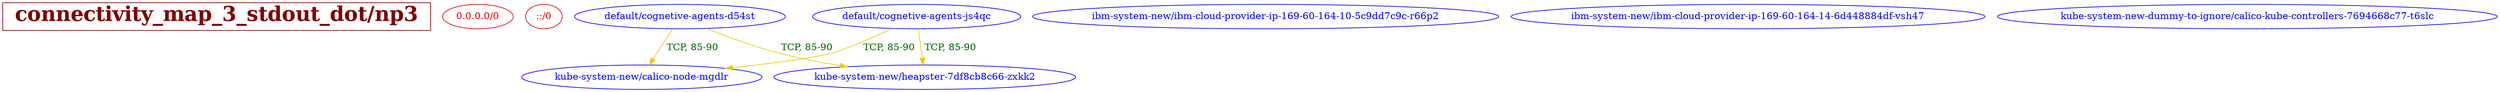 // The Connectivity Graph of np3
digraph np3 {
	HEADER [shape="box" label=< <B>connectivity_map_3_stdout_dot/np3</B> > fontsize=30 color=webmaroon fontcolor=webmaroon];
	"0.0.0.0/0" [label="0.0.0.0/0" color="red2" fontcolor="red2"]
	"::/0" [label="::/0" color="red2" fontcolor="red2"]
	"default/cognetive-agents-d54st" [label="default/cognetive-agents-d54st" color="blue" fontcolor="blue"]
	"default/cognetive-agents-js4qc" [label="default/cognetive-agents-js4qc" color="blue" fontcolor="blue"]
	"ibm-system-new/ibm-cloud-provider-ip-169-60-164-10-5c9dd7c9c-r66p2" [label="ibm-system-new/ibm-cloud-provider-ip-169-60-164-10-5c9dd7c9c-r66p2" color="blue" fontcolor="blue"]
	"ibm-system-new/ibm-cloud-provider-ip-169-60-164-14-6d448884df-vsh47" [label="ibm-system-new/ibm-cloud-provider-ip-169-60-164-14-6d448884df-vsh47" color="blue" fontcolor="blue"]
	"kube-system-new-dummy-to-ignore/calico-kube-controllers-7694668c77-t6slc" [label="kube-system-new-dummy-to-ignore/calico-kube-controllers-7694668c77-t6slc" color="blue" fontcolor="blue"]
	"kube-system-new/calico-node-mgdlr" [label="kube-system-new/calico-node-mgdlr" color="blue" fontcolor="blue"]
	"kube-system-new/heapster-7df8cb8c66-zxkk2" [label="kube-system-new/heapster-7df8cb8c66-zxkk2" color="blue" fontcolor="blue"]
	"default/cognetive-agents-d54st" -> "kube-system-new/calico-node-mgdlr" [label=" TCP, 85-90" color="gold2" fontcolor="darkgreen"]
	"default/cognetive-agents-d54st" -> "kube-system-new/heapster-7df8cb8c66-zxkk2" [label=" TCP, 85-90" color="gold2" fontcolor="darkgreen"]
	"default/cognetive-agents-js4qc" -> "kube-system-new/calico-node-mgdlr" [label=" TCP, 85-90" color="gold2" fontcolor="darkgreen"]
	"default/cognetive-agents-js4qc" -> "kube-system-new/heapster-7df8cb8c66-zxkk2" [label=" TCP, 85-90" color="gold2" fontcolor="darkgreen"]
}